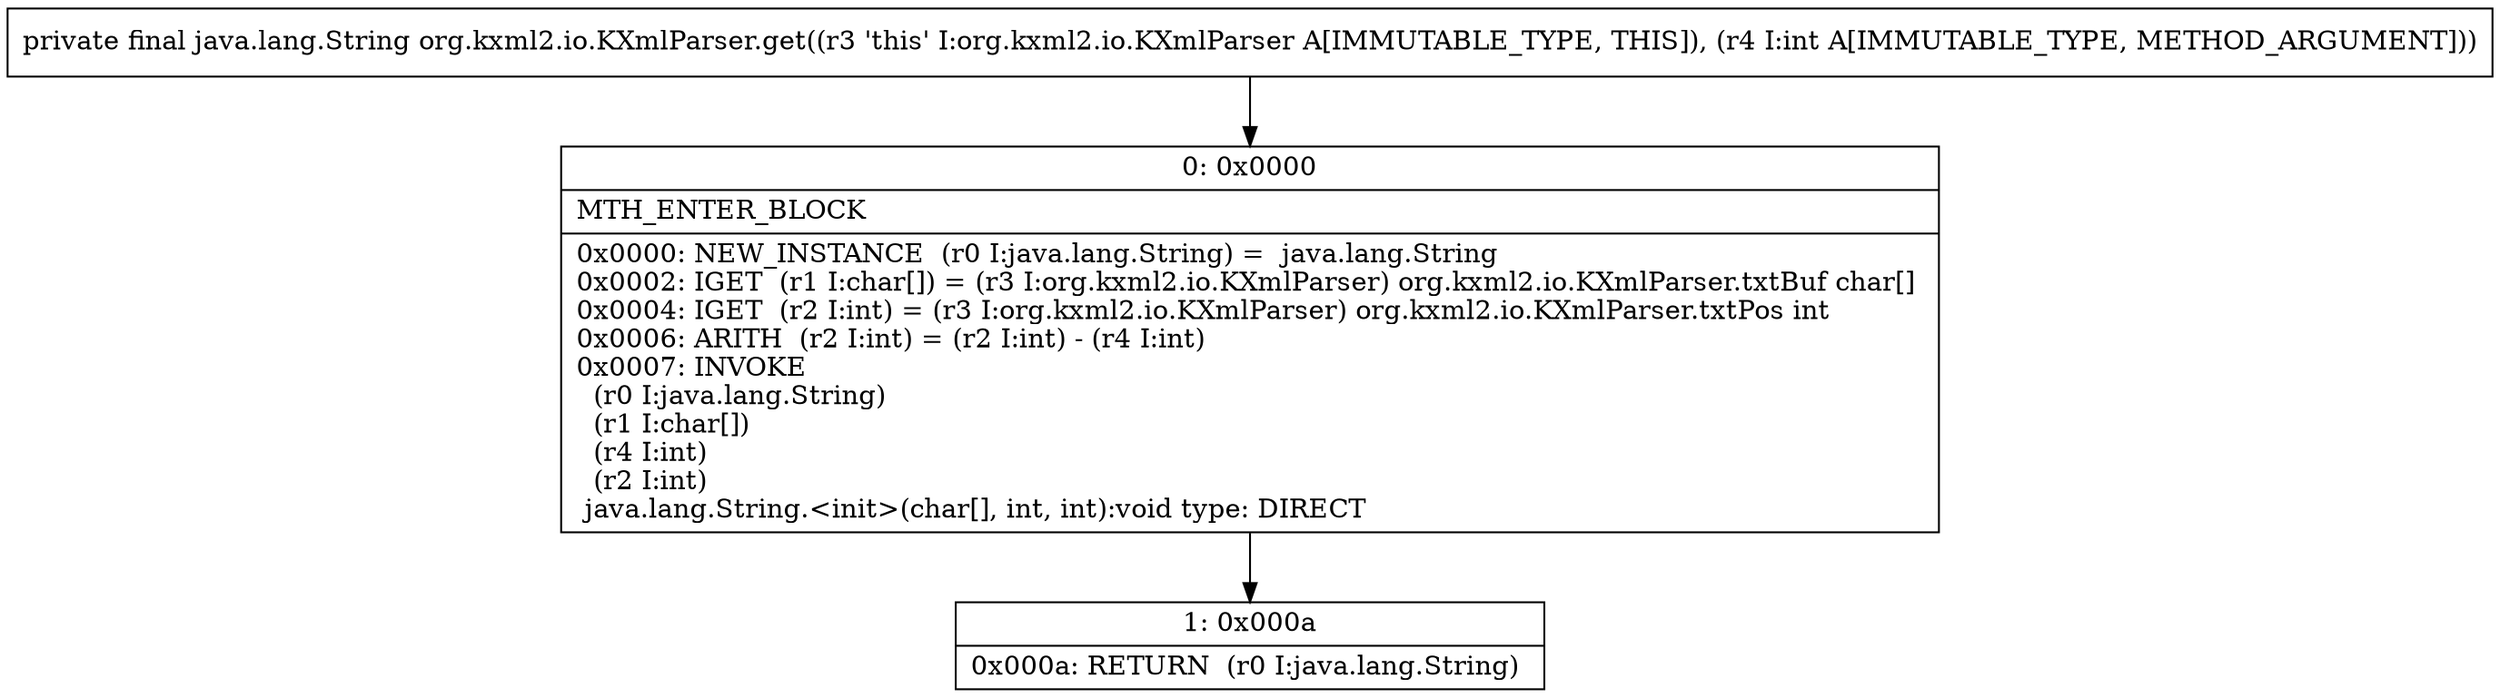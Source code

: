 digraph "CFG fororg.kxml2.io.KXmlParser.get(I)Ljava\/lang\/String;" {
Node_0 [shape=record,label="{0\:\ 0x0000|MTH_ENTER_BLOCK\l|0x0000: NEW_INSTANCE  (r0 I:java.lang.String) =  java.lang.String \l0x0002: IGET  (r1 I:char[]) = (r3 I:org.kxml2.io.KXmlParser) org.kxml2.io.KXmlParser.txtBuf char[] \l0x0004: IGET  (r2 I:int) = (r3 I:org.kxml2.io.KXmlParser) org.kxml2.io.KXmlParser.txtPos int \l0x0006: ARITH  (r2 I:int) = (r2 I:int) \- (r4 I:int) \l0x0007: INVOKE  \l  (r0 I:java.lang.String)\l  (r1 I:char[])\l  (r4 I:int)\l  (r2 I:int)\l java.lang.String.\<init\>(char[], int, int):void type: DIRECT \l}"];
Node_1 [shape=record,label="{1\:\ 0x000a|0x000a: RETURN  (r0 I:java.lang.String) \l}"];
MethodNode[shape=record,label="{private final java.lang.String org.kxml2.io.KXmlParser.get((r3 'this' I:org.kxml2.io.KXmlParser A[IMMUTABLE_TYPE, THIS]), (r4 I:int A[IMMUTABLE_TYPE, METHOD_ARGUMENT])) }"];
MethodNode -> Node_0;
Node_0 -> Node_1;
}

